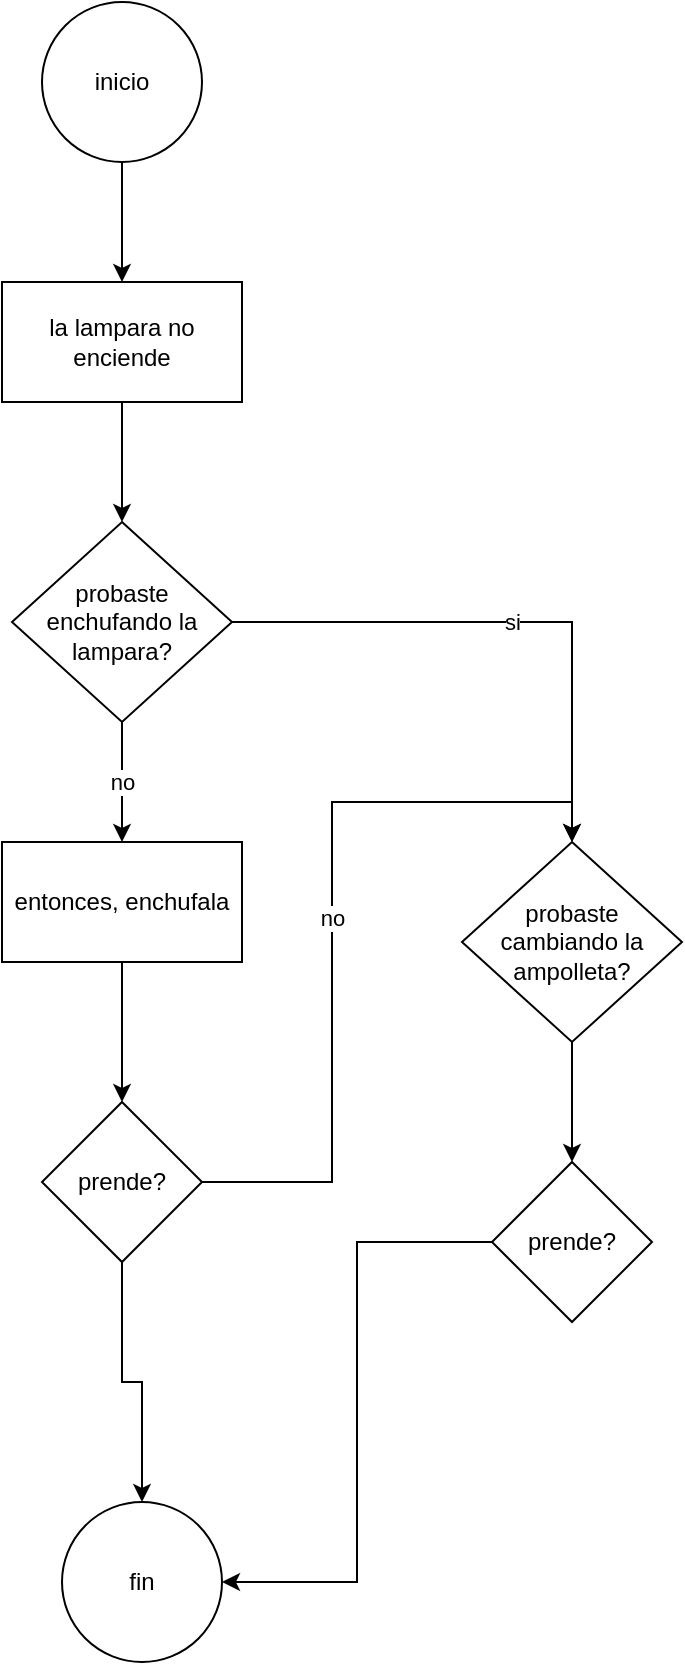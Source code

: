 <mxfile>
    <diagram id="rorS8V6IMoRj6y0b-QhQ" name="Page-1">
        <mxGraphModel dx="644" dy="514" grid="1" gridSize="10" guides="1" tooltips="1" connect="1" arrows="1" fold="1" page="1" pageScale="1" pageWidth="827" pageHeight="1169" math="0" shadow="0">
            <root>
                <mxCell id="0"/>
                <mxCell id="1" parent="0"/>
                <mxCell id="4" value="" style="edgeStyle=orthogonalEdgeStyle;rounded=0;orthogonalLoop=1;jettySize=auto;html=1;" edge="1" parent="1" source="2" target="3">
                    <mxGeometry relative="1" as="geometry"/>
                </mxCell>
                <mxCell id="2" value="inicio" style="ellipse;whiteSpace=wrap;html=1;aspect=fixed;" vertex="1" parent="1">
                    <mxGeometry x="310" y="60" width="80" height="80" as="geometry"/>
                </mxCell>
                <mxCell id="19" style="edgeStyle=orthogonalEdgeStyle;rounded=0;orthogonalLoop=1;jettySize=auto;html=1;entryX=0.5;entryY=0;entryDx=0;entryDy=0;" edge="1" parent="1" source="3" target="5">
                    <mxGeometry relative="1" as="geometry"/>
                </mxCell>
                <mxCell id="3" value="la lampara no enciende" style="rounded=0;whiteSpace=wrap;html=1;" vertex="1" parent="1">
                    <mxGeometry x="290" y="200" width="120" height="60" as="geometry"/>
                </mxCell>
                <mxCell id="8" value="si" style="edgeStyle=orthogonalEdgeStyle;rounded=0;orthogonalLoop=1;jettySize=auto;html=1;exitX=1;exitY=0.5;exitDx=0;exitDy=0;entryX=0.5;entryY=0;entryDx=0;entryDy=0;" edge="1" parent="1" source="5" target="11">
                    <mxGeometry relative="1" as="geometry">
                        <mxPoint x="570" y="480" as="targetPoint"/>
                    </mxGeometry>
                </mxCell>
                <mxCell id="10" value="no" style="edgeStyle=orthogonalEdgeStyle;rounded=0;orthogonalLoop=1;jettySize=auto;html=1;entryX=0.5;entryY=0;entryDx=0;entryDy=0;" edge="1" parent="1" source="5" target="6">
                    <mxGeometry relative="1" as="geometry"/>
                </mxCell>
                <mxCell id="5" value="probaste enchufando la lampara?" style="rhombus;whiteSpace=wrap;html=1;" vertex="1" parent="1">
                    <mxGeometry x="295" y="320" width="110" height="100" as="geometry"/>
                </mxCell>
                <mxCell id="14" style="edgeStyle=orthogonalEdgeStyle;rounded=0;orthogonalLoop=1;jettySize=auto;html=1;entryX=0.5;entryY=0;entryDx=0;entryDy=0;" edge="1" parent="1" source="6" target="12">
                    <mxGeometry relative="1" as="geometry"/>
                </mxCell>
                <mxCell id="6" value="entonces, enchufala" style="rounded=0;whiteSpace=wrap;html=1;" vertex="1" parent="1">
                    <mxGeometry x="290" y="480" width="120" height="60" as="geometry"/>
                </mxCell>
                <mxCell id="22" style="edgeStyle=orthogonalEdgeStyle;rounded=0;orthogonalLoop=1;jettySize=auto;html=1;entryX=0.5;entryY=0;entryDx=0;entryDy=0;" edge="1" parent="1" source="11" target="20">
                    <mxGeometry relative="1" as="geometry"/>
                </mxCell>
                <mxCell id="11" value="probaste cambiando la ampolleta?" style="rhombus;whiteSpace=wrap;html=1;" vertex="1" parent="1">
                    <mxGeometry x="520" y="480" width="110" height="100" as="geometry"/>
                </mxCell>
                <mxCell id="13" value="no" style="edgeStyle=orthogonalEdgeStyle;rounded=0;orthogonalLoop=1;jettySize=auto;html=1;exitX=1;exitY=0.5;exitDx=0;exitDy=0;entryX=0.5;entryY=0;entryDx=0;entryDy=0;" edge="1" parent="1" source="12" target="11">
                    <mxGeometry relative="1" as="geometry"/>
                </mxCell>
                <mxCell id="16" style="edgeStyle=orthogonalEdgeStyle;rounded=0;orthogonalLoop=1;jettySize=auto;html=1;exitX=0.5;exitY=1;exitDx=0;exitDy=0;entryX=0.5;entryY=0;entryDx=0;entryDy=0;" edge="1" parent="1" source="12" target="15">
                    <mxGeometry relative="1" as="geometry"/>
                </mxCell>
                <mxCell id="12" value="prende?" style="rhombus;whiteSpace=wrap;html=1;" vertex="1" parent="1">
                    <mxGeometry x="310" y="610" width="80" height="80" as="geometry"/>
                </mxCell>
                <mxCell id="15" value="fin" style="ellipse;whiteSpace=wrap;html=1;aspect=fixed;" vertex="1" parent="1">
                    <mxGeometry x="320" y="810" width="80" height="80" as="geometry"/>
                </mxCell>
                <mxCell id="23" style="edgeStyle=orthogonalEdgeStyle;rounded=0;orthogonalLoop=1;jettySize=auto;html=1;entryX=1;entryY=0.5;entryDx=0;entryDy=0;" edge="1" parent="1" source="20" target="15">
                    <mxGeometry relative="1" as="geometry"/>
                </mxCell>
                <mxCell id="20" value="prende?" style="rhombus;whiteSpace=wrap;html=1;" vertex="1" parent="1">
                    <mxGeometry x="535" y="640" width="80" height="80" as="geometry"/>
                </mxCell>
            </root>
        </mxGraphModel>
    </diagram>
</mxfile>
